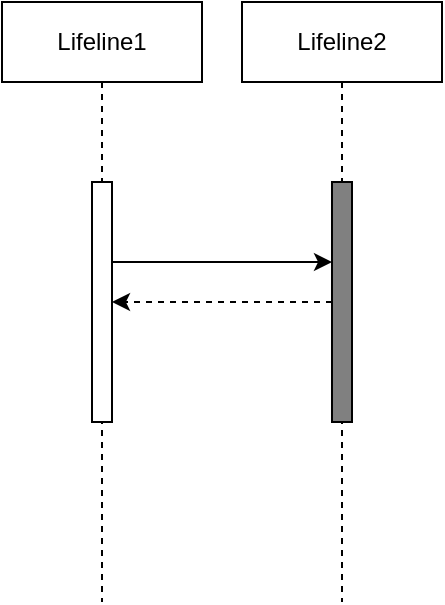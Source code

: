 <mxfile>
    <diagram id="vzBj6tf-BA3c05310vgM" name="第 1 页">
        <mxGraphModel dx="742" dy="847" grid="1" gridSize="10" guides="1" tooltips="1" connect="1" arrows="1" fold="1" page="1" pageScale="1" pageWidth="850" pageHeight="1100" math="0" shadow="0">
            <root>
                <mxCell id="0"/>
                <mxCell id="1" parent="0"/>
                <mxCell id="11" value="Lifeline2" style="shape=umlLifeline;perimeter=lifelinePerimeter;whiteSpace=wrap;html=1;container=1;collapsible=0;recursiveResize=0;outlineConnect=0;" parent="1" vertex="1">
                    <mxGeometry x="500" y="280" width="100" height="300" as="geometry"/>
                </mxCell>
                <mxCell id="12" value="" style="html=1;points=[];perimeter=orthogonalPerimeter;fillColor=#808080;" parent="11" vertex="1">
                    <mxGeometry x="45" y="90" width="10" height="120" as="geometry"/>
                </mxCell>
                <mxCell id="13" value="Lifeline1" style="shape=umlLifeline;perimeter=lifelinePerimeter;whiteSpace=wrap;html=1;container=1;collapsible=0;recursiveResize=0;outlineConnect=0;" parent="1" vertex="1">
                    <mxGeometry x="380" y="280" width="100" height="300" as="geometry"/>
                </mxCell>
                <mxCell id="14" value="" style="html=1;points=[];perimeter=orthogonalPerimeter;" parent="13" vertex="1">
                    <mxGeometry x="45" y="90" width="10" height="120" as="geometry"/>
                </mxCell>
                <mxCell id="15" value="" style="edgeStyle=orthogonalEdgeStyle;rounded=0;orthogonalLoop=1;jettySize=auto;html=1;" edge="1" parent="1" source="14" target="12">
                    <mxGeometry relative="1" as="geometry">
                        <Array as="points">
                            <mxPoint x="490" y="410"/>
                            <mxPoint x="490" y="410"/>
                        </Array>
                    </mxGeometry>
                </mxCell>
                <mxCell id="16" value="" style="edgeStyle=orthogonalEdgeStyle;rounded=0;orthogonalLoop=1;jettySize=auto;html=1;dashed=1;" edge="1" parent="1" source="12" target="14">
                    <mxGeometry relative="1" as="geometry"/>
                </mxCell>
            </root>
        </mxGraphModel>
    </diagram>
</mxfile>